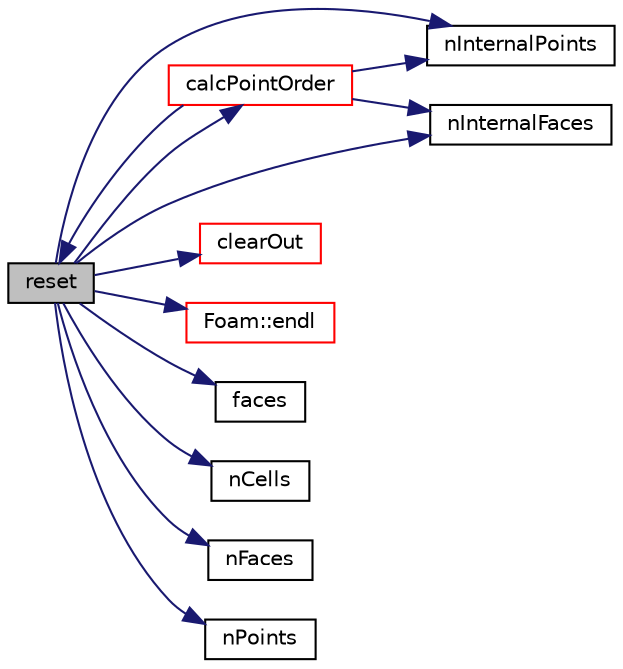 digraph "reset"
{
  bgcolor="transparent";
  edge [fontname="Helvetica",fontsize="10",labelfontname="Helvetica",labelfontsize="10"];
  node [fontname="Helvetica",fontsize="10",shape=record];
  rankdir="LR";
  Node1 [label="reset",height=0.2,width=0.4,color="black", fillcolor="grey75", style="filled", fontcolor="black"];
  Node1 -> Node2 [color="midnightblue",fontsize="10",style="solid",fontname="Helvetica"];
  Node2 [label="calcPointOrder",height=0.2,width=0.4,color="red",URL="$a02013.html#a156c0fd56f1beafef1b3e451cbc7cfa1",tooltip="Helper function to calculate point ordering. Returns true. "];
  Node2 -> Node3 [color="midnightblue",fontsize="10",style="solid",fontname="Helvetica"];
  Node3 [label="nInternalPoints",height=0.2,width=0.4,color="black",URL="$a02013.html#a056e18777fc0f356ffb2de84a950a990",tooltip="Points not on boundary. "];
  Node2 -> Node4 [color="midnightblue",fontsize="10",style="solid",fontname="Helvetica"];
  Node4 [label="nInternalFaces",height=0.2,width=0.4,color="black",URL="$a02013.html#aa1eec60bd258a70018b8ffda0dced7bb"];
  Node2 -> Node1 [color="midnightblue",fontsize="10",style="solid",fontname="Helvetica"];
  Node1 -> Node5 [color="midnightblue",fontsize="10",style="solid",fontname="Helvetica"];
  Node5 [label="clearOut",height=0.2,width=0.4,color="red",URL="$a02013.html#af320697688df08f1438d37a86bcaf25d",tooltip="Clear all geometry and addressing unnecessary for CFD. "];
  Node1 -> Node6 [color="midnightblue",fontsize="10",style="solid",fontname="Helvetica"];
  Node6 [label="Foam::endl",height=0.2,width=0.4,color="red",URL="$a10887.html#a2db8fe02a0d3909e9351bb4275b23ce4",tooltip="Add newline and flush stream. "];
  Node1 -> Node7 [color="midnightblue",fontsize="10",style="solid",fontname="Helvetica"];
  Node7 [label="faces",height=0.2,width=0.4,color="black",URL="$a02013.html#a23ca4b0f5e216674cd6bdd98aa90563e",tooltip="Return faces. "];
  Node1 -> Node8 [color="midnightblue",fontsize="10",style="solid",fontname="Helvetica"];
  Node8 [label="nCells",height=0.2,width=0.4,color="black",URL="$a02013.html#ae79b5e96cf8d9a4e6b3993e6f2709374"];
  Node1 -> Node9 [color="midnightblue",fontsize="10",style="solid",fontname="Helvetica"];
  Node9 [label="nFaces",height=0.2,width=0.4,color="black",URL="$a02013.html#a9be088de373a98524a153de7da0e92e8"];
  Node1 -> Node4 [color="midnightblue",fontsize="10",style="solid",fontname="Helvetica"];
  Node1 -> Node3 [color="midnightblue",fontsize="10",style="solid",fontname="Helvetica"];
  Node1 -> Node10 [color="midnightblue",fontsize="10",style="solid",fontname="Helvetica"];
  Node10 [label="nPoints",height=0.2,width=0.4,color="black",URL="$a02013.html#a9927abeba2c8506177084d644b6e573a"];
}
